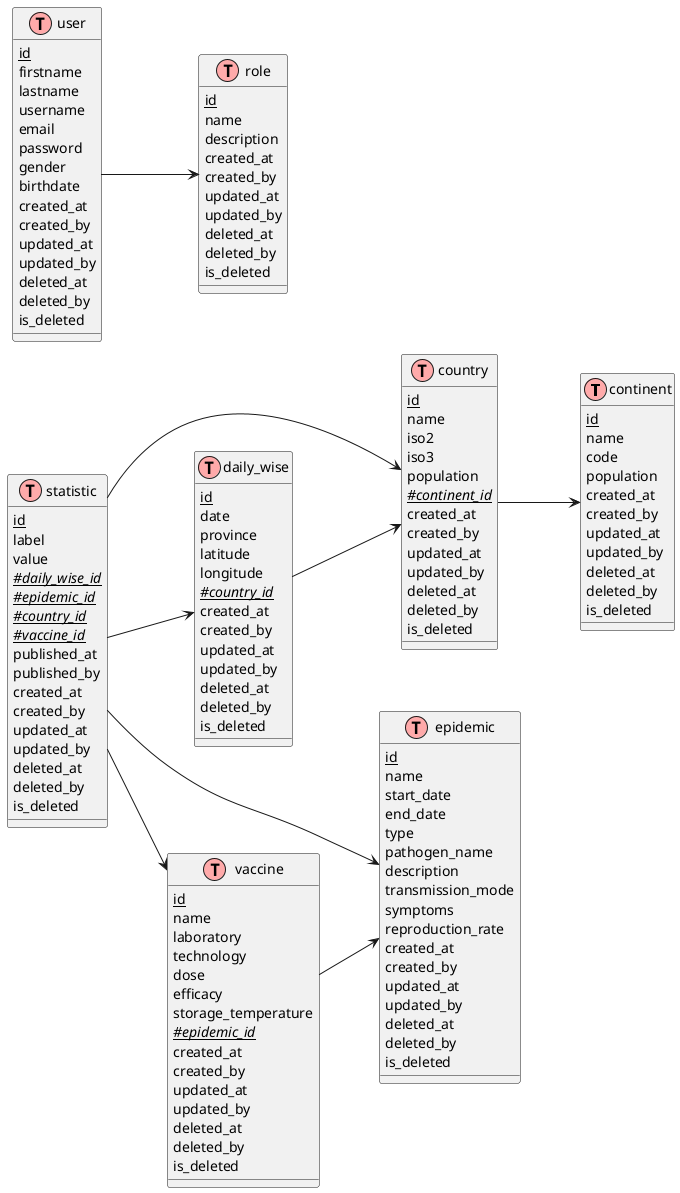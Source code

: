 @startuml MLD Merise
!define table(x) class x << (T,#FFAAAA) >>
left to right direction
skinparam packageStyle rectangle

' Définition des entités
table(continent) {
  {static} id
  name
  code
  population
  created_at
  created_by
  updated_at
  updated_by
  deleted_at
  deleted_by
  is_deleted
}

table(country) {
  {static} id
  name
  iso2
  iso3
  population
  {static} //#continent_id//
  created_at
  created_by
  updated_at
  updated_by
  deleted_at
  deleted_by
  is_deleted
}

table(user) {
  {static} id
  firstname
  lastname
  username
  email
  password
  gender
  birthdate
  created_at
  created_by
  updated_at
  updated_by
  deleted_at
  deleted_by
  is_deleted
}

table(role) {
  {static} id
  name
  description
  created_at
  created_by
  updated_at
  updated_by
  deleted_at
  deleted_by
  is_deleted
}

table(epidemic) {
  {static} id
  name
  start_date
  end_date
  type
  pathogen_name
  description
  transmission_mode
  symptoms
  reproduction_rate
  created_at
  created_by
  updated_at
  updated_by
  deleted_at
  deleted_by
  is_deleted
}

table(vaccine) {
  {static} id
  name
  laboratory
  technology
  dose
  efficacy
  storage_temperature
  {static} //#epidemic_id//
  created_at
  created_by
  updated_at
  updated_by
  deleted_at
  deleted_by
  is_deleted
}

table(daily_wise) {
  {static} id
  date
  province
  latitude
  longitude
  {static} //#country_id//
  created_at
  created_by
  updated_at
  updated_by
  deleted_at
  deleted_by
  is_deleted
}

table(statistic) {
  {static} id
  label
  value
  {static} //#daily_wise_id//
  {static} //#epidemic_id//
  {static} //#country_id//
  {static} //#vaccine_id//
  published_at
  published_by
  created_at
  created_by
  updated_at
  updated_by
  deleted_at
  deleted_by
  is_deleted
}

' Définition des relations
country --> continent
daily_wise --> country
statistic --> daily_wise
statistic --> country
statistic --> epidemic
statistic --> vaccine
vaccine --> epidemic
user --> role
@enduml

